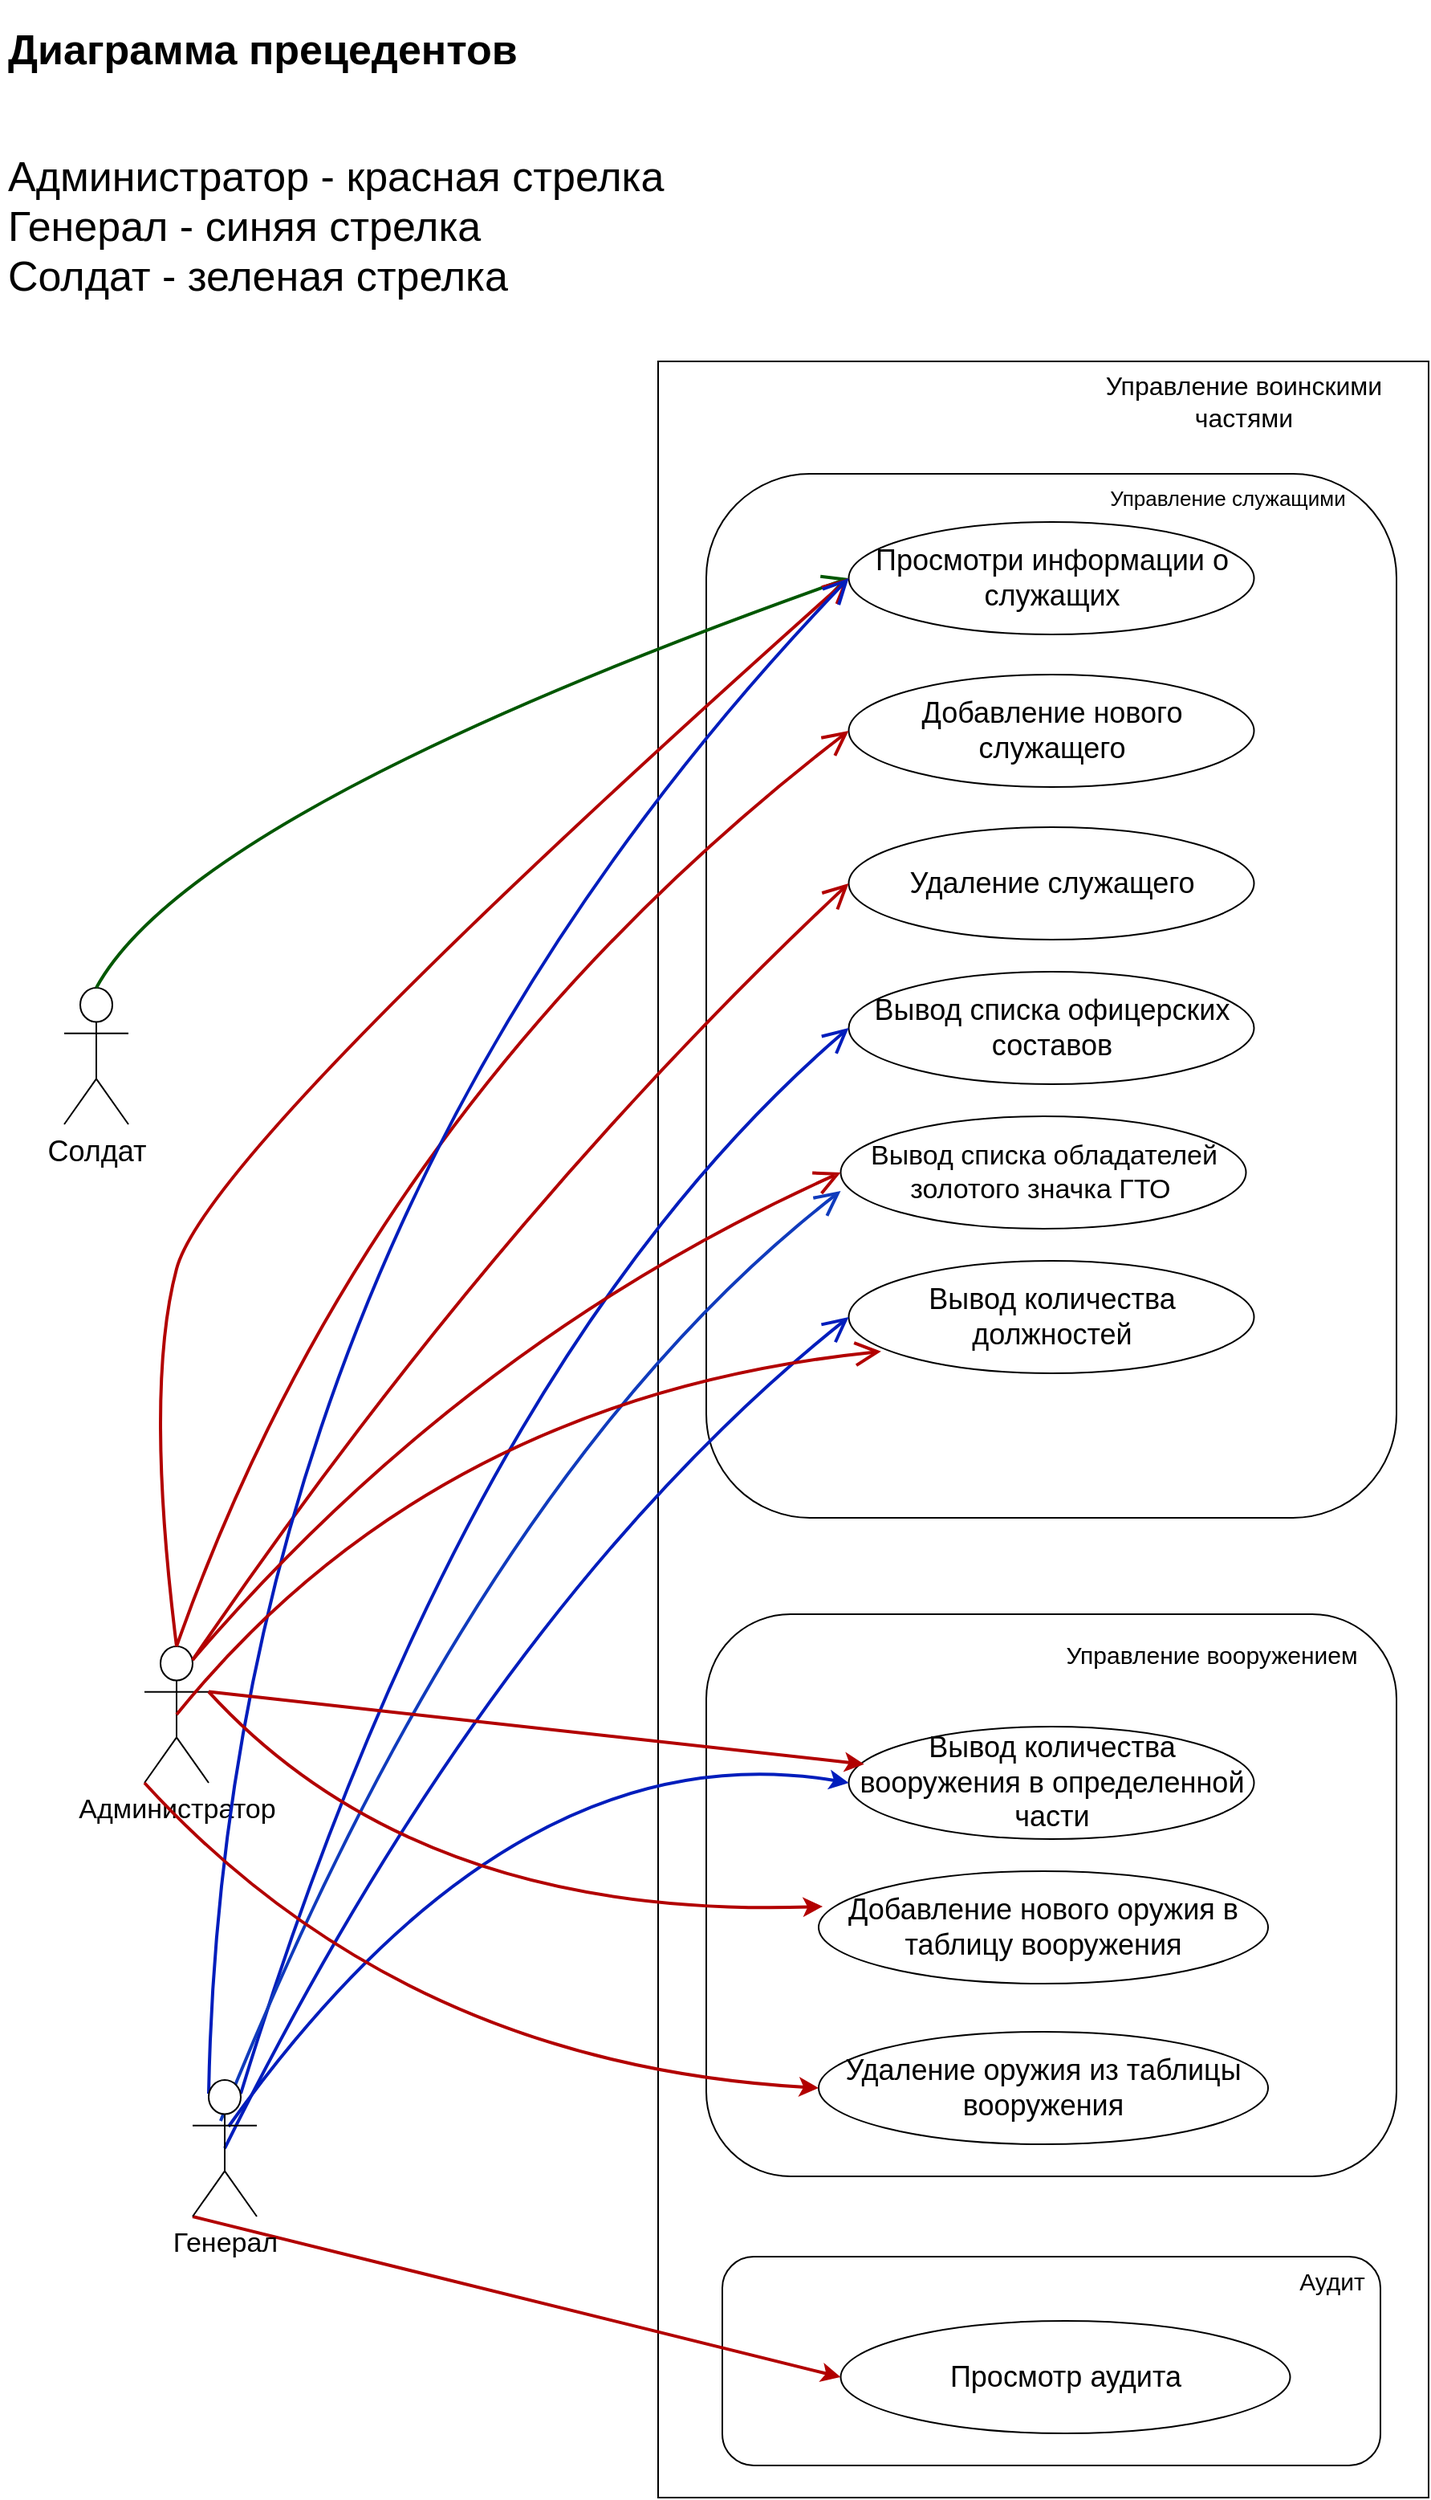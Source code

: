 <mxfile version="22.1.17" type="device">
  <diagram name="Страница — 1" id="7kXbt-CzaQQpOyWx0sW9">
    <mxGraphModel dx="4582" dy="2667" grid="1" gridSize="10" guides="1" tooltips="1" connect="1" arrows="1" fold="1" page="1" pageScale="1" pageWidth="827" pageHeight="1169" math="0" shadow="0">
      <root>
        <mxCell id="0" />
        <mxCell id="1" parent="0" />
        <mxCell id="e1zbVRpwkA5otT1UR_wA-1" value="&lt;font style=&quot;font-size: 18px;&quot;&gt;Солдат&lt;/font&gt;" style="shape=umlActor;verticalLabelPosition=bottom;verticalAlign=top;html=1;" vertex="1" parent="1">
          <mxGeometry x="-780" y="-355" width="40" height="85" as="geometry" />
        </mxCell>
        <mxCell id="e1zbVRpwkA5otT1UR_wA-3" value="&lt;font style=&quot;font-size: 17px;&quot;&gt;Администратор&lt;/font&gt;" style="shape=umlActor;verticalLabelPosition=bottom;verticalAlign=top;html=1;" vertex="1" parent="1">
          <mxGeometry x="-730" y="55" width="40" height="85" as="geometry" />
        </mxCell>
        <mxCell id="e1zbVRpwkA5otT1UR_wA-10" value="" style="rounded=0;whiteSpace=wrap;html=1;" vertex="1" parent="1">
          <mxGeometry x="-410" y="-745" width="480" height="1330" as="geometry" />
        </mxCell>
        <mxCell id="e1zbVRpwkA5otT1UR_wA-11" value="&lt;font style=&quot;font-size: 16px;&quot;&gt;Управление воинскими частями&lt;/font&gt;" style="text;html=1;strokeColor=none;fillColor=none;align=center;verticalAlign=middle;whiteSpace=wrap;rounded=0;" vertex="1" parent="1">
          <mxGeometry x="-160" y="-745" width="230" height="50" as="geometry" />
        </mxCell>
        <mxCell id="e1zbVRpwkA5otT1UR_wA-13" value="" style="rounded=1;whiteSpace=wrap;html=1;" vertex="1" parent="1">
          <mxGeometry x="-380" y="-675" width="430" height="650" as="geometry" />
        </mxCell>
        <mxCell id="e1zbVRpwkA5otT1UR_wA-14" value="&lt;font style=&quot;font-size: 13px;&quot;&gt;Управление служащими&lt;/font&gt;" style="text;html=1;strokeColor=none;fillColor=none;align=center;verticalAlign=middle;whiteSpace=wrap;rounded=0;" vertex="1" parent="1">
          <mxGeometry x="-150" y="-675" width="190" height="30" as="geometry" />
        </mxCell>
        <mxCell id="e1zbVRpwkA5otT1UR_wA-16" value="&lt;font style=&quot;font-size: 18px;&quot;&gt;Просмотри информации о служащих&lt;/font&gt;" style="ellipse;whiteSpace=wrap;html=1;" vertex="1" parent="1">
          <mxGeometry x="-291.25" y="-645" width="252.5" height="70" as="geometry" />
        </mxCell>
        <mxCell id="e1zbVRpwkA5otT1UR_wA-17" value="&lt;font style=&quot;font-size: 18px;&quot;&gt;Добавление нового служащего&lt;/font&gt;" style="ellipse;whiteSpace=wrap;html=1;" vertex="1" parent="1">
          <mxGeometry x="-291.25" y="-550" width="252.5" height="70" as="geometry" />
        </mxCell>
        <mxCell id="e1zbVRpwkA5otT1UR_wA-18" value="&lt;font style=&quot;font-size: 18px;&quot;&gt;Удаление служащего&lt;/font&gt;" style="ellipse;whiteSpace=wrap;html=1;" vertex="1" parent="1">
          <mxGeometry x="-291.25" y="-455" width="252.5" height="70" as="geometry" />
        </mxCell>
        <mxCell id="e1zbVRpwkA5otT1UR_wA-20" value="" style="endArrow=open;endFill=1;endSize=12;html=1;rounded=0;entryX=0;entryY=0.5;entryDx=0;entryDy=0;exitX=0.5;exitY=0;exitDx=0;exitDy=0;exitPerimeter=0;curved=1;fillColor=#008a00;strokeColor=#005700;strokeWidth=2;" edge="1" parent="1" source="e1zbVRpwkA5otT1UR_wA-1" target="e1zbVRpwkA5otT1UR_wA-16">
          <mxGeometry width="160" relative="1" as="geometry">
            <mxPoint x="-670" y="-275" as="sourcePoint" />
            <mxPoint x="-510" y="-275" as="targetPoint" />
            <Array as="points">
              <mxPoint x="-700" y="-465" />
            </Array>
          </mxGeometry>
        </mxCell>
        <mxCell id="e1zbVRpwkA5otT1UR_wA-21" value="" style="endArrow=open;endFill=1;endSize=12;html=1;rounded=0;exitX=0.5;exitY=0;exitDx=0;exitDy=0;exitPerimeter=0;curved=1;entryX=0;entryY=0.5;entryDx=0;entryDy=0;fillColor=#e51400;strokeColor=#B20000;strokeWidth=2;" edge="1" parent="1" source="e1zbVRpwkA5otT1UR_wA-3" target="e1zbVRpwkA5otT1UR_wA-16">
          <mxGeometry width="160" relative="1" as="geometry">
            <mxPoint x="-580" y="-225" as="sourcePoint" />
            <mxPoint x="-460" y="-465" as="targetPoint" />
            <Array as="points">
              <mxPoint x="-730" y="-105" />
              <mxPoint x="-690" y="-255" />
            </Array>
          </mxGeometry>
        </mxCell>
        <mxCell id="e1zbVRpwkA5otT1UR_wA-22" value="" style="endArrow=open;endFill=1;endSize=12;html=1;rounded=0;exitX=0.5;exitY=0;exitDx=0;exitDy=0;exitPerimeter=0;entryX=0;entryY=0.5;entryDx=0;entryDy=0;curved=1;fillColor=#e51400;strokeColor=#B20000;strokeWidth=2;" edge="1" parent="1" source="e1zbVRpwkA5otT1UR_wA-3" target="e1zbVRpwkA5otT1UR_wA-17">
          <mxGeometry width="160" relative="1" as="geometry">
            <mxPoint x="-570" y="-35" as="sourcePoint" />
            <mxPoint x="-410" y="-35" as="targetPoint" />
            <Array as="points">
              <mxPoint x="-590" y="-285" />
            </Array>
          </mxGeometry>
        </mxCell>
        <mxCell id="e1zbVRpwkA5otT1UR_wA-23" value="" style="endArrow=open;endFill=1;endSize=12;html=1;rounded=0;exitX=0.75;exitY=0.1;exitDx=0;exitDy=0;exitPerimeter=0;entryX=0;entryY=0.5;entryDx=0;entryDy=0;curved=1;fillColor=#e51400;strokeColor=#B20000;strokeWidth=2;" edge="1" parent="1" source="e1zbVRpwkA5otT1UR_wA-3" target="e1zbVRpwkA5otT1UR_wA-18">
          <mxGeometry width="160" relative="1" as="geometry">
            <mxPoint x="-540" y="-55" as="sourcePoint" />
            <mxPoint x="-380" y="-55" as="targetPoint" />
            <Array as="points">
              <mxPoint x="-510" y="-215" />
            </Array>
          </mxGeometry>
        </mxCell>
        <mxCell id="e1zbVRpwkA5otT1UR_wA-24" value="&lt;font style=&quot;font-size: 18px;&quot;&gt;Вывод списка офицерских составов&lt;/font&gt;" style="ellipse;whiteSpace=wrap;html=1;" vertex="1" parent="1">
          <mxGeometry x="-291.25" y="-365" width="252.5" height="70" as="geometry" />
        </mxCell>
        <mxCell id="e1zbVRpwkA5otT1UR_wA-25" value="" style="endArrow=open;endFill=1;endSize=12;html=1;rounded=0;exitX=0.75;exitY=0.1;exitDx=0;exitDy=0;exitPerimeter=0;curved=1;entryX=0;entryY=0.5;entryDx=0;entryDy=0;fillColor=#0050ef;strokeColor=#001DBC;strokeWidth=2;" edge="1" parent="1" source="e1zbVRpwkA5otT1UR_wA-2" target="e1zbVRpwkA5otT1UR_wA-24">
          <mxGeometry width="160" relative="1" as="geometry">
            <mxPoint x="-570" y="155" as="sourcePoint" />
            <mxPoint x="-410" y="155" as="targetPoint" />
            <Array as="points">
              <mxPoint x="-530" y="-125" />
            </Array>
          </mxGeometry>
        </mxCell>
        <mxCell id="e1zbVRpwkA5otT1UR_wA-26" value="" style="endArrow=open;endFill=1;endSize=12;html=1;rounded=0;exitX=0.25;exitY=0.1;exitDx=0;exitDy=0;exitPerimeter=0;curved=1;entryX=0;entryY=0.5;entryDx=0;entryDy=0;strokeColor=#001DBC;fillColor=#0050ef;strokeWidth=2;" edge="1" parent="1" source="e1zbVRpwkA5otT1UR_wA-2" target="e1zbVRpwkA5otT1UR_wA-16">
          <mxGeometry width="160" relative="1" as="geometry">
            <mxPoint x="-550" y="145" as="sourcePoint" />
            <mxPoint x="-390" y="145" as="targetPoint" />
            <Array as="points">
              <mxPoint x="-680" y="-205" />
            </Array>
          </mxGeometry>
        </mxCell>
        <mxCell id="e1zbVRpwkA5otT1UR_wA-28" value="&lt;font style=&quot;font-size: 17px;&quot;&gt;Вывод списка обладателей золотого значка ГТО&amp;nbsp;&lt;/font&gt;" style="ellipse;whiteSpace=wrap;html=1;" vertex="1" parent="1">
          <mxGeometry x="-296.25" y="-275" width="252.5" height="70" as="geometry" />
        </mxCell>
        <mxCell id="e1zbVRpwkA5otT1UR_wA-29" value="" style="endArrow=open;endFill=1;endSize=12;html=1;rounded=0;exitX=0.436;exitY=0.3;exitDx=0;exitDy=0;exitPerimeter=0;curved=1;entryX=0;entryY=0.664;entryDx=0;entryDy=0;entryPerimeter=0;fillColor=#f8cecc;strokeColor=#103bbc;strokeWidth=2;" edge="1" parent="1" source="e1zbVRpwkA5otT1UR_wA-2" target="e1zbVRpwkA5otT1UR_wA-28">
          <mxGeometry width="160" relative="1" as="geometry">
            <mxPoint x="-550" y="185" as="sourcePoint" />
            <mxPoint x="-390" y="185" as="targetPoint" />
            <Array as="points">
              <mxPoint x="-520" y="-55" />
            </Array>
          </mxGeometry>
        </mxCell>
        <mxCell id="e1zbVRpwkA5otT1UR_wA-32" value="&lt;font style=&quot;font-size: 18px;&quot;&gt;Вывод количества должностей&lt;/font&gt;" style="ellipse;whiteSpace=wrap;html=1;" vertex="1" parent="1">
          <mxGeometry x="-291.25" y="-185" width="252.5" height="70" as="geometry" />
        </mxCell>
        <mxCell id="e1zbVRpwkA5otT1UR_wA-33" value="" style="endArrow=open;endFill=1;endSize=12;html=1;rounded=0;exitX=0.75;exitY=0.1;exitDx=0;exitDy=0;exitPerimeter=0;curved=1;entryX=0;entryY=0.5;entryDx=0;entryDy=0;strokeWidth=2;fillColor=#e51400;strokeColor=#B20000;" edge="1" parent="1" source="e1zbVRpwkA5otT1UR_wA-3" target="e1zbVRpwkA5otT1UR_wA-28">
          <mxGeometry width="160" relative="1" as="geometry">
            <mxPoint x="-550" y="195" as="sourcePoint" />
            <mxPoint x="-390" y="195" as="targetPoint" />
            <Array as="points">
              <mxPoint x="-530" y="-135" />
            </Array>
          </mxGeometry>
        </mxCell>
        <mxCell id="e1zbVRpwkA5otT1UR_wA-34" value="" style="endArrow=open;endFill=1;endSize=12;html=1;rounded=0;exitX=0.5;exitY=0.5;exitDx=0;exitDy=0;exitPerimeter=0;entryX=0;entryY=0.5;entryDx=0;entryDy=0;strokeWidth=2;fillColor=#0050ef;strokeColor=#001DBC;curved=1;" edge="1" parent="1" source="e1zbVRpwkA5otT1UR_wA-2" target="e1zbVRpwkA5otT1UR_wA-32">
          <mxGeometry width="160" relative="1" as="geometry">
            <mxPoint x="-560" y="205" as="sourcePoint" />
            <mxPoint x="-400" y="205" as="targetPoint" />
            <Array as="points">
              <mxPoint x="-510" y="25" />
            </Array>
          </mxGeometry>
        </mxCell>
        <mxCell id="e1zbVRpwkA5otT1UR_wA-35" value="" style="rounded=1;whiteSpace=wrap;html=1;" vertex="1" parent="1">
          <mxGeometry x="-380" y="35" width="430" height="350" as="geometry" />
        </mxCell>
        <mxCell id="e1zbVRpwkA5otT1UR_wA-36" value="&lt;font style=&quot;font-size: 15px;&quot;&gt;Управление вооружением&lt;/font&gt;" style="text;html=1;strokeColor=none;fillColor=none;align=center;verticalAlign=middle;whiteSpace=wrap;rounded=0;" vertex="1" parent="1">
          <mxGeometry x="-180" y="45" width="230" height="30" as="geometry" />
        </mxCell>
        <mxCell id="e1zbVRpwkA5otT1UR_wA-37" value="&lt;font style=&quot;font-size: 18px;&quot;&gt;Вывод количества вооружения в определенной части&lt;/font&gt;" style="ellipse;whiteSpace=wrap;html=1;" vertex="1" parent="1">
          <mxGeometry x="-291.25" y="105" width="252.5" height="70" as="geometry" />
        </mxCell>
        <mxCell id="e1zbVRpwkA5otT1UR_wA-38" value="" style="endArrow=classic;html=1;rounded=0;exitX=0.559;exitY=0.341;exitDx=0;exitDy=0;exitPerimeter=0;strokeWidth=2;fillColor=#0050ef;strokeColor=#001DBC;entryX=0;entryY=0.5;entryDx=0;entryDy=0;curved=1;" edge="1" parent="1" source="e1zbVRpwkA5otT1UR_wA-2" target="e1zbVRpwkA5otT1UR_wA-37">
          <mxGeometry width="50" height="50" relative="1" as="geometry">
            <mxPoint x="-530" y="185" as="sourcePoint" />
            <mxPoint x="-480" y="135" as="targetPoint" />
            <Array as="points">
              <mxPoint x="-500" y="105" />
            </Array>
          </mxGeometry>
        </mxCell>
        <mxCell id="e1zbVRpwkA5otT1UR_wA-39" value="" style="endArrow=classic;html=1;rounded=0;exitX=1;exitY=0.333;exitDx=0;exitDy=0;exitPerimeter=0;strokeWidth=2;curved=1;fillColor=#e51400;strokeColor=#B20000;entryX=0.038;entryY=0.334;entryDx=0;entryDy=0;entryPerimeter=0;" edge="1" parent="1" source="e1zbVRpwkA5otT1UR_wA-3" target="e1zbVRpwkA5otT1UR_wA-37">
          <mxGeometry width="50" height="50" relative="1" as="geometry">
            <mxPoint x="-570" y="315" as="sourcePoint" />
            <mxPoint x="-520" y="265" as="targetPoint" />
          </mxGeometry>
        </mxCell>
        <mxCell id="e1zbVRpwkA5otT1UR_wA-40" value="&lt;font style=&quot;font-size: 18px;&quot;&gt;Добавление нового оружия в таблицу вооружения&lt;/font&gt;" style="ellipse;whiteSpace=wrap;html=1;" vertex="1" parent="1">
          <mxGeometry x="-310" y="195" width="280" height="70" as="geometry" />
        </mxCell>
        <mxCell id="e1zbVRpwkA5otT1UR_wA-41" value="&lt;font style=&quot;font-size: 18px;&quot;&gt;Удаление оружия из таблицы вооружения&lt;/font&gt;" style="ellipse;whiteSpace=wrap;html=1;" vertex="1" parent="1">
          <mxGeometry x="-310" y="295" width="280" height="70" as="geometry" />
        </mxCell>
        <mxCell id="e1zbVRpwkA5otT1UR_wA-42" value="" style="endArrow=classic;html=1;rounded=0;fillColor=#e51400;strokeColor=#B20000;strokeWidth=2;curved=1;exitX=1;exitY=0.333;exitDx=0;exitDy=0;exitPerimeter=0;entryX=0.009;entryY=0.314;entryDx=0;entryDy=0;entryPerimeter=0;" edge="1" parent="1" source="e1zbVRpwkA5otT1UR_wA-3" target="e1zbVRpwkA5otT1UR_wA-40">
          <mxGeometry width="50" height="50" relative="1" as="geometry">
            <mxPoint x="-610" y="445" as="sourcePoint" />
            <mxPoint x="-560" y="395" as="targetPoint" />
            <Array as="points">
              <mxPoint x="-560" y="225" />
            </Array>
          </mxGeometry>
        </mxCell>
        <mxCell id="e1zbVRpwkA5otT1UR_wA-43" value="" style="endArrow=classic;html=1;rounded=0;curved=1;fillColor=#e51400;strokeColor=#B20000;strokeWidth=2;exitX=0;exitY=1;exitDx=0;exitDy=0;exitPerimeter=0;entryX=0;entryY=0.5;entryDx=0;entryDy=0;" edge="1" parent="1" source="e1zbVRpwkA5otT1UR_wA-3" target="e1zbVRpwkA5otT1UR_wA-41">
          <mxGeometry width="50" height="50" relative="1" as="geometry">
            <mxPoint x="-570" y="465" as="sourcePoint" />
            <mxPoint x="-520" y="415" as="targetPoint" />
            <Array as="points">
              <mxPoint x="-570" y="315" />
            </Array>
          </mxGeometry>
        </mxCell>
        <mxCell id="e1zbVRpwkA5otT1UR_wA-44" value="" style="rounded=1;whiteSpace=wrap;html=1;" vertex="1" parent="1">
          <mxGeometry x="-370" y="435" width="410" height="130" as="geometry" />
        </mxCell>
        <mxCell id="e1zbVRpwkA5otT1UR_wA-45" value="&lt;font style=&quot;font-size: 15px;&quot;&gt;Аудит&lt;/font&gt;" style="text;html=1;strokeColor=none;fillColor=none;align=center;verticalAlign=middle;whiteSpace=wrap;rounded=0;" vertex="1" parent="1">
          <mxGeometry x="-20" y="435" width="60" height="30" as="geometry" />
        </mxCell>
        <mxCell id="e1zbVRpwkA5otT1UR_wA-46" value="&lt;font style=&quot;font-size: 18px;&quot;&gt;Просмотр аудита&lt;/font&gt;" style="ellipse;whiteSpace=wrap;html=1;" vertex="1" parent="1">
          <mxGeometry x="-296.25" y="475" width="280" height="70" as="geometry" />
        </mxCell>
        <mxCell id="e1zbVRpwkA5otT1UR_wA-47" value="" style="endArrow=classic;html=1;rounded=0;exitX=0;exitY=1;exitDx=0;exitDy=0;exitPerimeter=0;curved=1;entryX=0;entryY=0.5;entryDx=0;entryDy=0;fillColor=#e51400;strokeColor=#B20000;strokeWidth=2;" edge="1" parent="1" source="e1zbVRpwkA5otT1UR_wA-2" target="e1zbVRpwkA5otT1UR_wA-46">
          <mxGeometry width="50" height="50" relative="1" as="geometry">
            <mxPoint x="-700" y="485" as="sourcePoint" />
            <mxPoint x="-650" y="435" as="targetPoint" />
            <Array as="points" />
          </mxGeometry>
        </mxCell>
        <mxCell id="e1zbVRpwkA5otT1UR_wA-48" value="&lt;h1&gt;&lt;font style=&quot;font-size: 26px;&quot;&gt;Диаграмма прецедентов&lt;/font&gt;&lt;/h1&gt;&lt;div&gt;&lt;font style=&quot;font-size: 26px;&quot;&gt;&lt;br&gt;&lt;/font&gt;&lt;/div&gt;&lt;div&gt;&lt;span style=&quot;font-size: 26px;&quot;&gt;Администратор - красная стрелка&lt;/span&gt;&lt;/div&gt;&lt;div&gt;&lt;span style=&quot;font-size: 26px;&quot;&gt;Генерал - синяя стрелка&lt;/span&gt;&lt;/div&gt;&lt;div&gt;&lt;span style=&quot;font-size: 26px;&quot;&gt;Солдат - зеленая стрелка&amp;nbsp;&lt;/span&gt;&lt;/div&gt;" style="text;html=1;strokeColor=none;fillColor=none;spacing=5;spacingTop=-20;whiteSpace=wrap;overflow=hidden;rounded=0;" vertex="1" parent="1">
          <mxGeometry x="-820" y="-960" width="420" height="190" as="geometry" />
        </mxCell>
        <mxCell id="e1zbVRpwkA5otT1UR_wA-2" value="&lt;font style=&quot;font-size: 17px;&quot;&gt;Генерал&lt;/font&gt;" style="shape=umlActor;verticalLabelPosition=bottom;verticalAlign=top;html=1;" vertex="1" parent="1">
          <mxGeometry x="-700" y="325" width="40" height="85" as="geometry" />
        </mxCell>
        <mxCell id="e1zbVRpwkA5otT1UR_wA-52" value="" style="endArrow=open;endFill=1;endSize=12;html=1;rounded=0;curved=1;fillColor=#e51400;strokeColor=#B20000;strokeWidth=2;exitX=0.5;exitY=0.5;exitDx=0;exitDy=0;exitPerimeter=0;entryX=0.08;entryY=0.806;entryDx=0;entryDy=0;entryPerimeter=0;" edge="1" parent="1" source="e1zbVRpwkA5otT1UR_wA-3" target="e1zbVRpwkA5otT1UR_wA-32">
          <mxGeometry width="160" relative="1" as="geometry">
            <mxPoint x="-710" y="540" as="sourcePoint" />
            <mxPoint x="-550" y="540" as="targetPoint" />
            <Array as="points">
              <mxPoint x="-550" y="-100" />
            </Array>
          </mxGeometry>
        </mxCell>
      </root>
    </mxGraphModel>
  </diagram>
</mxfile>
